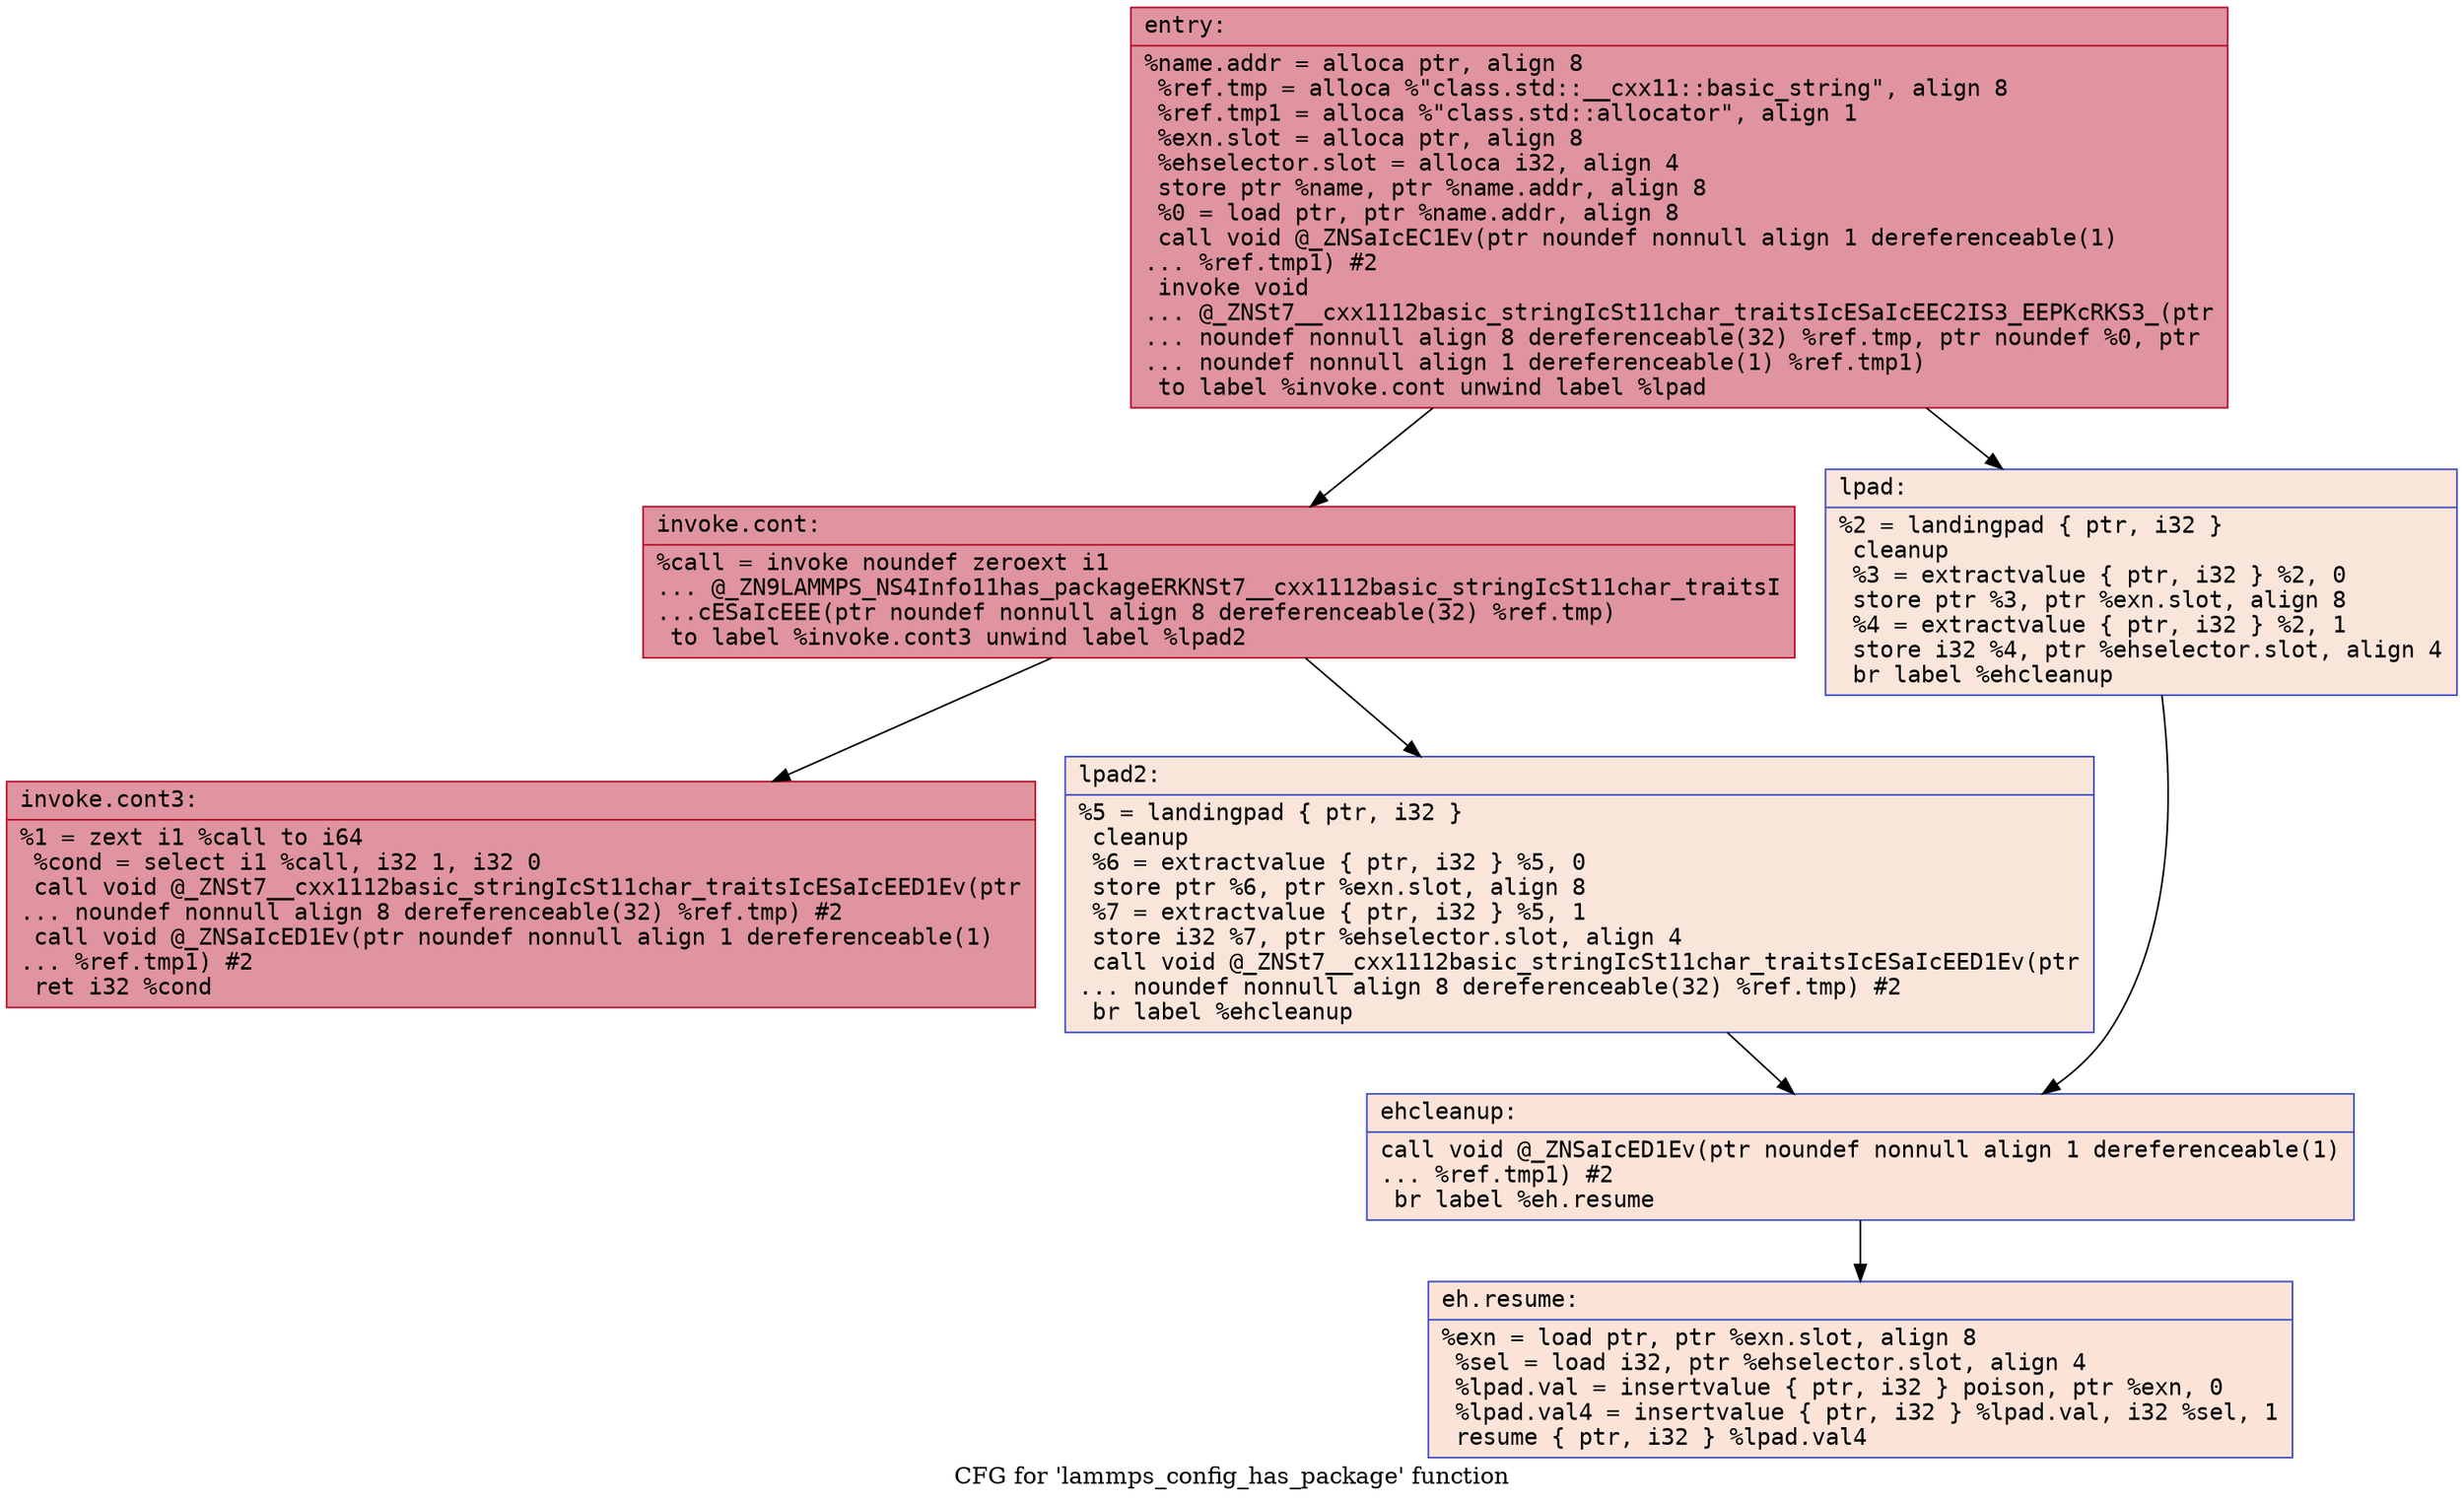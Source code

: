 digraph "CFG for 'lammps_config_has_package' function" {
	label="CFG for 'lammps_config_has_package' function";

	Node0x55bdf80fe4c0 [shape=record,color="#b70d28ff", style=filled, fillcolor="#b70d2870" fontname="Courier",label="{entry:\l|  %name.addr = alloca ptr, align 8\l  %ref.tmp = alloca %\"class.std::__cxx11::basic_string\", align 8\l  %ref.tmp1 = alloca %\"class.std::allocator\", align 1\l  %exn.slot = alloca ptr, align 8\l  %ehselector.slot = alloca i32, align 4\l  store ptr %name, ptr %name.addr, align 8\l  %0 = load ptr, ptr %name.addr, align 8\l  call void @_ZNSaIcEC1Ev(ptr noundef nonnull align 1 dereferenceable(1)\l... %ref.tmp1) #2\l  invoke void\l... @_ZNSt7__cxx1112basic_stringIcSt11char_traitsIcESaIcEEC2IS3_EEPKcRKS3_(ptr\l... noundef nonnull align 8 dereferenceable(32) %ref.tmp, ptr noundef %0, ptr\l... noundef nonnull align 1 dereferenceable(1) %ref.tmp1)\l          to label %invoke.cont unwind label %lpad\l}"];
	Node0x55bdf80fe4c0 -> Node0x55bdf80fea40[tooltip="entry -> invoke.cont\nProbability 100.00%" ];
	Node0x55bdf80fe4c0 -> Node0x55bdf80feac0[tooltip="entry -> lpad\nProbability 0.00%" ];
	Node0x55bdf80fea40 [shape=record,color="#b70d28ff", style=filled, fillcolor="#b70d2870" fontname="Courier",label="{invoke.cont:\l|  %call = invoke noundef zeroext i1\l... @_ZN9LAMMPS_NS4Info11has_packageERKNSt7__cxx1112basic_stringIcSt11char_traitsI\l...cESaIcEEE(ptr noundef nonnull align 8 dereferenceable(32) %ref.tmp)\l          to label %invoke.cont3 unwind label %lpad2\l}"];
	Node0x55bdf80fea40 -> Node0x55bdf80fe9f0[tooltip="invoke.cont -> invoke.cont3\nProbability 100.00%" ];
	Node0x55bdf80fea40 -> Node0x55bdf80fecf0[tooltip="invoke.cont -> lpad2\nProbability 0.00%" ];
	Node0x55bdf80fe9f0 [shape=record,color="#b70d28ff", style=filled, fillcolor="#b70d2870" fontname="Courier",label="{invoke.cont3:\l|  %1 = zext i1 %call to i64\l  %cond = select i1 %call, i32 1, i32 0\l  call void @_ZNSt7__cxx1112basic_stringIcSt11char_traitsIcESaIcEED1Ev(ptr\l... noundef nonnull align 8 dereferenceable(32) %ref.tmp) #2\l  call void @_ZNSaIcED1Ev(ptr noundef nonnull align 1 dereferenceable(1)\l... %ref.tmp1) #2\l  ret i32 %cond\l}"];
	Node0x55bdf80feac0 [shape=record,color="#3d50c3ff", style=filled, fillcolor="#f4c5ad70" fontname="Courier",label="{lpad:\l|  %2 = landingpad \{ ptr, i32 \}\l          cleanup\l  %3 = extractvalue \{ ptr, i32 \} %2, 0\l  store ptr %3, ptr %exn.slot, align 8\l  %4 = extractvalue \{ ptr, i32 \} %2, 1\l  store i32 %4, ptr %ehselector.slot, align 4\l  br label %ehcleanup\l}"];
	Node0x55bdf80feac0 -> Node0x55bdf80ff630[tooltip="lpad -> ehcleanup\nProbability 100.00%" ];
	Node0x55bdf80fecf0 [shape=record,color="#3d50c3ff", style=filled, fillcolor="#f4c5ad70" fontname="Courier",label="{lpad2:\l|  %5 = landingpad \{ ptr, i32 \}\l          cleanup\l  %6 = extractvalue \{ ptr, i32 \} %5, 0\l  store ptr %6, ptr %exn.slot, align 8\l  %7 = extractvalue \{ ptr, i32 \} %5, 1\l  store i32 %7, ptr %ehselector.slot, align 4\l  call void @_ZNSt7__cxx1112basic_stringIcSt11char_traitsIcESaIcEED1Ev(ptr\l... noundef nonnull align 8 dereferenceable(32) %ref.tmp) #2\l  br label %ehcleanup\l}"];
	Node0x55bdf80fecf0 -> Node0x55bdf80ff630[tooltip="lpad2 -> ehcleanup\nProbability 100.00%" ];
	Node0x55bdf80ff630 [shape=record,color="#3d50c3ff", style=filled, fillcolor="#f6bfa670" fontname="Courier",label="{ehcleanup:\l|  call void @_ZNSaIcED1Ev(ptr noundef nonnull align 1 dereferenceable(1)\l... %ref.tmp1) #2\l  br label %eh.resume\l}"];
	Node0x55bdf80ff630 -> Node0x55bdf80ffc50[tooltip="ehcleanup -> eh.resume\nProbability 100.00%" ];
	Node0x55bdf80ffc50 [shape=record,color="#3d50c3ff", style=filled, fillcolor="#f6bfa670" fontname="Courier",label="{eh.resume:\l|  %exn = load ptr, ptr %exn.slot, align 8\l  %sel = load i32, ptr %ehselector.slot, align 4\l  %lpad.val = insertvalue \{ ptr, i32 \} poison, ptr %exn, 0\l  %lpad.val4 = insertvalue \{ ptr, i32 \} %lpad.val, i32 %sel, 1\l  resume \{ ptr, i32 \} %lpad.val4\l}"];
}
